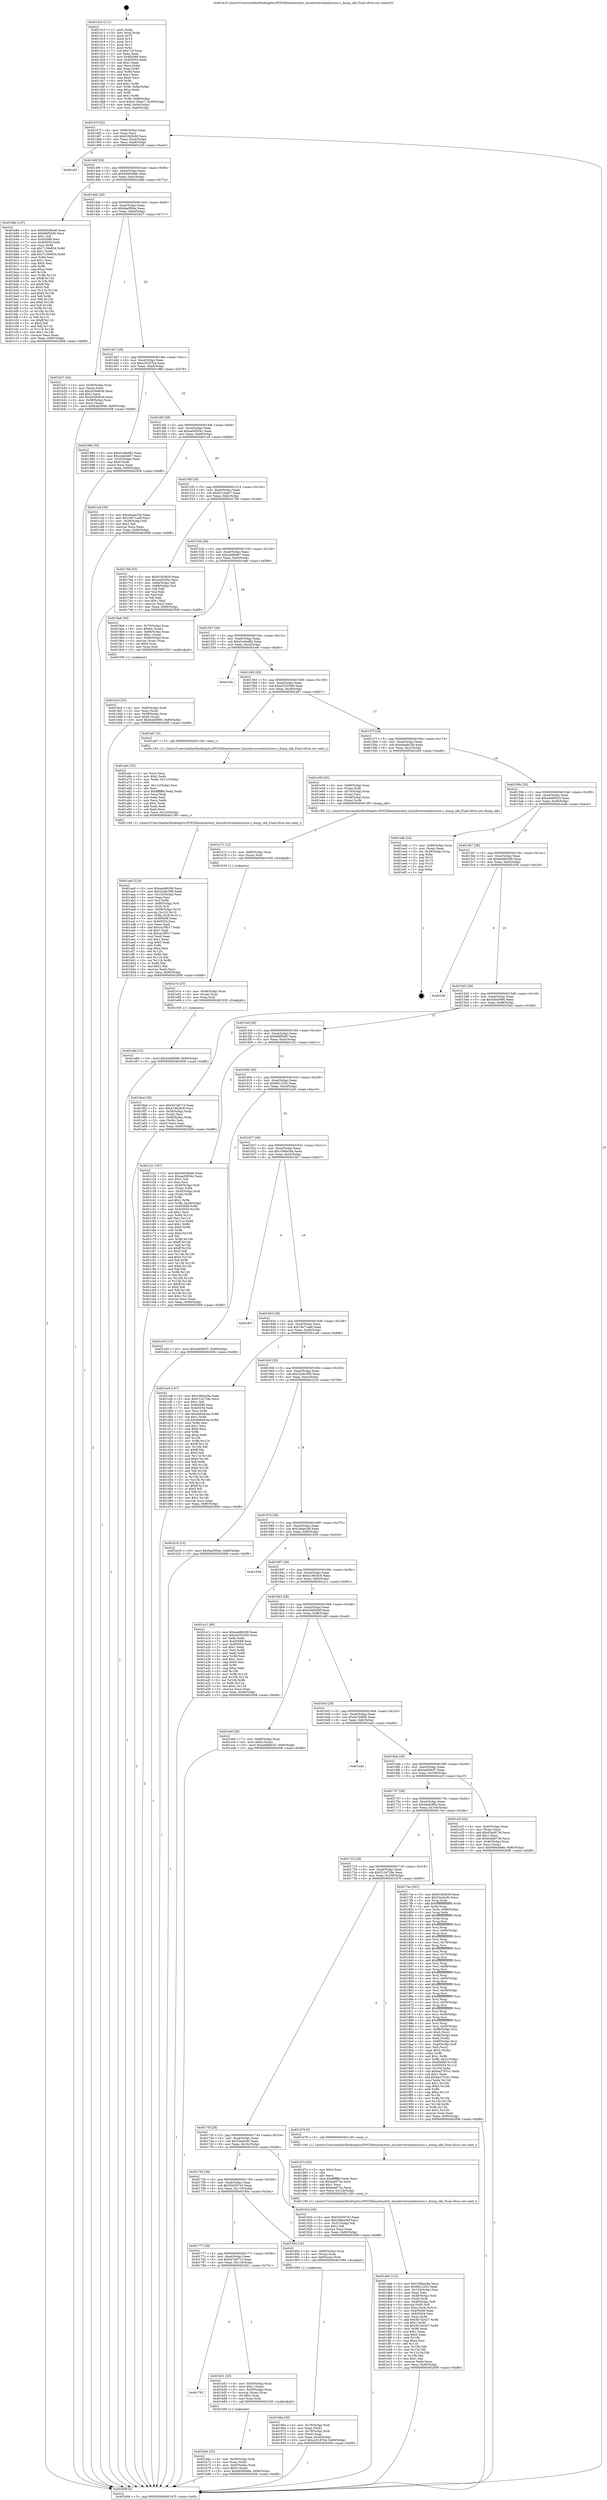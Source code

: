 digraph "0x401410" {
  label = "0x401410 (/mnt/c/Users/mathe/Desktop/tcc/POCII/binaries/extr_linuxdriversatmhorizon.c_dump_skb_Final-ollvm.out::main(0))"
  labelloc = "t"
  node[shape=record]

  Entry [label="",width=0.3,height=0.3,shape=circle,fillcolor=black,style=filled]
  "0x40147f" [label="{
     0x40147f [32]\l
     | [instrs]\l
     &nbsp;&nbsp;0x40147f \<+6\>: mov -0x90(%rbp),%eax\l
     &nbsp;&nbsp;0x401485 \<+2\>: mov %eax,%ecx\l
     &nbsp;&nbsp;0x401487 \<+6\>: sub $0x91fd3b59,%ecx\l
     &nbsp;&nbsp;0x40148d \<+6\>: mov %eax,-0xa4(%rbp)\l
     &nbsp;&nbsp;0x401493 \<+6\>: mov %ecx,-0xa8(%rbp)\l
     &nbsp;&nbsp;0x401499 \<+6\>: je 0000000000401ef3 \<main+0xae3\>\l
  }"]
  "0x401ef3" [label="{
     0x401ef3\l
  }", style=dashed]
  "0x40149f" [label="{
     0x40149f [28]\l
     | [instrs]\l
     &nbsp;&nbsp;0x40149f \<+5\>: jmp 00000000004014a4 \<main+0x94\>\l
     &nbsp;&nbsp;0x4014a4 \<+6\>: mov -0xa4(%rbp),%eax\l
     &nbsp;&nbsp;0x4014aa \<+5\>: sub $0x9400d46b,%eax\l
     &nbsp;&nbsp;0x4014af \<+6\>: mov %eax,-0xac(%rbp)\l
     &nbsp;&nbsp;0x4014b5 \<+6\>: je 0000000000401b8e \<main+0x77e\>\l
  }"]
  Exit [label="",width=0.3,height=0.3,shape=circle,fillcolor=black,style=filled,peripheries=2]
  "0x401b8e" [label="{
     0x401b8e [147]\l
     | [instrs]\l
     &nbsp;&nbsp;0x401b8e \<+5\>: mov $0x6d558ee6,%eax\l
     &nbsp;&nbsp;0x401b93 \<+5\>: mov $0xfe6f50d5,%ecx\l
     &nbsp;&nbsp;0x401b98 \<+2\>: mov $0x1,%dl\l
     &nbsp;&nbsp;0x401b9a \<+7\>: mov 0x405068,%esi\l
     &nbsp;&nbsp;0x401ba1 \<+7\>: mov 0x405054,%edi\l
     &nbsp;&nbsp;0x401ba8 \<+3\>: mov %esi,%r8d\l
     &nbsp;&nbsp;0x401bab \<+7\>: sub $0x7139e854,%r8d\l
     &nbsp;&nbsp;0x401bb2 \<+4\>: sub $0x1,%r8d\l
     &nbsp;&nbsp;0x401bb6 \<+7\>: add $0x7139e854,%r8d\l
     &nbsp;&nbsp;0x401bbd \<+4\>: imul %r8d,%esi\l
     &nbsp;&nbsp;0x401bc1 \<+3\>: and $0x1,%esi\l
     &nbsp;&nbsp;0x401bc4 \<+3\>: cmp $0x0,%esi\l
     &nbsp;&nbsp;0x401bc7 \<+4\>: sete %r9b\l
     &nbsp;&nbsp;0x401bcb \<+3\>: cmp $0xa,%edi\l
     &nbsp;&nbsp;0x401bce \<+4\>: setl %r10b\l
     &nbsp;&nbsp;0x401bd2 \<+3\>: mov %r9b,%r11b\l
     &nbsp;&nbsp;0x401bd5 \<+4\>: xor $0xff,%r11b\l
     &nbsp;&nbsp;0x401bd9 \<+3\>: mov %r10b,%bl\l
     &nbsp;&nbsp;0x401bdc \<+3\>: xor $0xff,%bl\l
     &nbsp;&nbsp;0x401bdf \<+3\>: xor $0x0,%dl\l
     &nbsp;&nbsp;0x401be2 \<+3\>: mov %r11b,%r14b\l
     &nbsp;&nbsp;0x401be5 \<+4\>: and $0x0,%r14b\l
     &nbsp;&nbsp;0x401be9 \<+3\>: and %dl,%r9b\l
     &nbsp;&nbsp;0x401bec \<+3\>: mov %bl,%r15b\l
     &nbsp;&nbsp;0x401bef \<+4\>: and $0x0,%r15b\l
     &nbsp;&nbsp;0x401bf3 \<+3\>: and %dl,%r10b\l
     &nbsp;&nbsp;0x401bf6 \<+3\>: or %r9b,%r14b\l
     &nbsp;&nbsp;0x401bf9 \<+3\>: or %r10b,%r15b\l
     &nbsp;&nbsp;0x401bfc \<+3\>: xor %r15b,%r14b\l
     &nbsp;&nbsp;0x401bff \<+3\>: or %bl,%r11b\l
     &nbsp;&nbsp;0x401c02 \<+4\>: xor $0xff,%r11b\l
     &nbsp;&nbsp;0x401c06 \<+3\>: or $0x0,%dl\l
     &nbsp;&nbsp;0x401c09 \<+3\>: and %dl,%r11b\l
     &nbsp;&nbsp;0x401c0c \<+3\>: or %r11b,%r14b\l
     &nbsp;&nbsp;0x401c0f \<+4\>: test $0x1,%r14b\l
     &nbsp;&nbsp;0x401c13 \<+3\>: cmovne %ecx,%eax\l
     &nbsp;&nbsp;0x401c16 \<+6\>: mov %eax,-0x90(%rbp)\l
     &nbsp;&nbsp;0x401c1c \<+5\>: jmp 0000000000402008 \<main+0xbf8\>\l
  }"]
  "0x4014bb" [label="{
     0x4014bb [28]\l
     | [instrs]\l
     &nbsp;&nbsp;0x4014bb \<+5\>: jmp 00000000004014c0 \<main+0xb0\>\l
     &nbsp;&nbsp;0x4014c0 \<+6\>: mov -0xa4(%rbp),%eax\l
     &nbsp;&nbsp;0x4014c6 \<+5\>: sub $0x9ae5f04e,%eax\l
     &nbsp;&nbsp;0x4014cb \<+6\>: mov %eax,-0xb0(%rbp)\l
     &nbsp;&nbsp;0x4014d1 \<+6\>: je 0000000000401b27 \<main+0x717\>\l
  }"]
  "0x401e8d" [label="{
     0x401e8d [15]\l
     | [instrs]\l
     &nbsp;&nbsp;0x401e8d \<+10\>: movl $0x426b906f,-0x90(%rbp)\l
     &nbsp;&nbsp;0x401e97 \<+5\>: jmp 0000000000402008 \<main+0xbf8\>\l
  }"]
  "0x401b27" [label="{
     0x401b27 [42]\l
     | [instrs]\l
     &nbsp;&nbsp;0x401b27 \<+4\>: mov -0x58(%rbp),%rax\l
     &nbsp;&nbsp;0x401b2b \<+2\>: mov (%rax),%ecx\l
     &nbsp;&nbsp;0x401b2d \<+6\>: sub $0x2e39463d,%ecx\l
     &nbsp;&nbsp;0x401b33 \<+3\>: add $0x1,%ecx\l
     &nbsp;&nbsp;0x401b36 \<+6\>: add $0x2e39463d,%ecx\l
     &nbsp;&nbsp;0x401b3c \<+4\>: mov -0x58(%rbp),%rax\l
     &nbsp;&nbsp;0x401b40 \<+2\>: mov %ecx,(%rax)\l
     &nbsp;&nbsp;0x401b42 \<+10\>: movl $0xfcbb5690,-0x90(%rbp)\l
     &nbsp;&nbsp;0x401b4c \<+5\>: jmp 0000000000402008 \<main+0xbf8\>\l
  }"]
  "0x4014d7" [label="{
     0x4014d7 [28]\l
     | [instrs]\l
     &nbsp;&nbsp;0x4014d7 \<+5\>: jmp 00000000004014dc \<main+0xcc\>\l
     &nbsp;&nbsp;0x4014dc \<+6\>: mov -0xa4(%rbp),%eax\l
     &nbsp;&nbsp;0x4014e2 \<+5\>: sub $0xa18187b4,%eax\l
     &nbsp;&nbsp;0x4014e7 \<+6\>: mov %eax,-0xb4(%rbp)\l
     &nbsp;&nbsp;0x4014ed \<+6\>: je 0000000000401988 \<main+0x578\>\l
  }"]
  "0x401e7e" [label="{
     0x401e7e [15]\l
     | [instrs]\l
     &nbsp;&nbsp;0x401e7e \<+4\>: mov -0x48(%rbp),%rax\l
     &nbsp;&nbsp;0x401e82 \<+3\>: mov (%rax),%rax\l
     &nbsp;&nbsp;0x401e85 \<+3\>: mov %rax,%rdi\l
     &nbsp;&nbsp;0x401e88 \<+5\>: call 0000000000401030 \<free@plt\>\l
     | [calls]\l
     &nbsp;&nbsp;0x401030 \{1\} (unknown)\l
  }"]
  "0x401988" [label="{
     0x401988 [30]\l
     | [instrs]\l
     &nbsp;&nbsp;0x401988 \<+5\>: mov $0xd1e6ed82,%eax\l
     &nbsp;&nbsp;0x40198d \<+5\>: mov $0xcdeb6d07,%ecx\l
     &nbsp;&nbsp;0x401992 \<+3\>: mov -0x30(%rbp),%edx\l
     &nbsp;&nbsp;0x401995 \<+3\>: cmp $0x0,%edx\l
     &nbsp;&nbsp;0x401998 \<+3\>: cmove %ecx,%eax\l
     &nbsp;&nbsp;0x40199b \<+6\>: mov %eax,-0x90(%rbp)\l
     &nbsp;&nbsp;0x4019a1 \<+5\>: jmp 0000000000402008 \<main+0xbf8\>\l
  }"]
  "0x4014f3" [label="{
     0x4014f3 [28]\l
     | [instrs]\l
     &nbsp;&nbsp;0x4014f3 \<+5\>: jmp 00000000004014f8 \<main+0xe8\>\l
     &nbsp;&nbsp;0x4014f8 \<+6\>: mov -0xa4(%rbp),%eax\l
     &nbsp;&nbsp;0x4014fe \<+5\>: sub $0xaa56504c,%eax\l
     &nbsp;&nbsp;0x401503 \<+6\>: mov %eax,-0xb8(%rbp)\l
     &nbsp;&nbsp;0x401509 \<+6\>: je 0000000000401cc8 \<main+0x8b8\>\l
  }"]
  "0x401e72" [label="{
     0x401e72 [12]\l
     | [instrs]\l
     &nbsp;&nbsp;0x401e72 \<+4\>: mov -0x60(%rbp),%rax\l
     &nbsp;&nbsp;0x401e76 \<+3\>: mov (%rax),%rdi\l
     &nbsp;&nbsp;0x401e79 \<+5\>: call 0000000000401030 \<free@plt\>\l
     | [calls]\l
     &nbsp;&nbsp;0x401030 \{1\} (unknown)\l
  }"]
  "0x401cc8" [label="{
     0x401cc8 [30]\l
     | [instrs]\l
     &nbsp;&nbsp;0x401cc8 \<+5\>: mov $0xedaab23b,%eax\l
     &nbsp;&nbsp;0x401ccd \<+5\>: mov $0x19e71aa9,%ecx\l
     &nbsp;&nbsp;0x401cd2 \<+3\>: mov -0x29(%rbp),%dl\l
     &nbsp;&nbsp;0x401cd5 \<+3\>: test $0x1,%dl\l
     &nbsp;&nbsp;0x401cd8 \<+3\>: cmovne %ecx,%eax\l
     &nbsp;&nbsp;0x401cdb \<+6\>: mov %eax,-0x90(%rbp)\l
     &nbsp;&nbsp;0x401ce1 \<+5\>: jmp 0000000000402008 \<main+0xbf8\>\l
  }"]
  "0x40150f" [label="{
     0x40150f [28]\l
     | [instrs]\l
     &nbsp;&nbsp;0x40150f \<+5\>: jmp 0000000000401514 \<main+0x104\>\l
     &nbsp;&nbsp;0x401514 \<+6\>: mov -0xa4(%rbp),%eax\l
     &nbsp;&nbsp;0x40151a \<+5\>: sub $0xb110adc7,%eax\l
     &nbsp;&nbsp;0x40151f \<+6\>: mov %eax,-0xbc(%rbp)\l
     &nbsp;&nbsp;0x401525 \<+6\>: je 00000000004017b9 \<main+0x3a9\>\l
  }"]
  "0x401da6" [label="{
     0x401da6 [122]\l
     | [instrs]\l
     &nbsp;&nbsp;0x401da6 \<+5\>: mov $0x1066a28a,%ecx\l
     &nbsp;&nbsp;0x401dab \<+5\>: mov $0x6812203,%edx\l
     &nbsp;&nbsp;0x401db0 \<+6\>: mov -0x124(%rbp),%esi\l
     &nbsp;&nbsp;0x401db6 \<+3\>: imul %eax,%esi\l
     &nbsp;&nbsp;0x401db9 \<+4\>: mov -0x48(%rbp),%rdi\l
     &nbsp;&nbsp;0x401dbd \<+3\>: mov (%rdi),%rdi\l
     &nbsp;&nbsp;0x401dc0 \<+4\>: mov -0x40(%rbp),%r8\l
     &nbsp;&nbsp;0x401dc4 \<+3\>: movslq (%r8),%r8\l
     &nbsp;&nbsp;0x401dc7 \<+4\>: mov %esi,(%rdi,%r8,4)\l
     &nbsp;&nbsp;0x401dcb \<+7\>: mov 0x405068,%eax\l
     &nbsp;&nbsp;0x401dd2 \<+7\>: mov 0x405054,%esi\l
     &nbsp;&nbsp;0x401dd9 \<+3\>: mov %eax,%r9d\l
     &nbsp;&nbsp;0x401ddc \<+7\>: add $0x5b7d2427,%r9d\l
     &nbsp;&nbsp;0x401de3 \<+4\>: sub $0x1,%r9d\l
     &nbsp;&nbsp;0x401de7 \<+7\>: sub $0x5b7d2427,%r9d\l
     &nbsp;&nbsp;0x401dee \<+4\>: imul %r9d,%eax\l
     &nbsp;&nbsp;0x401df2 \<+3\>: and $0x1,%eax\l
     &nbsp;&nbsp;0x401df5 \<+3\>: cmp $0x0,%eax\l
     &nbsp;&nbsp;0x401df8 \<+4\>: sete %r10b\l
     &nbsp;&nbsp;0x401dfc \<+3\>: cmp $0xa,%esi\l
     &nbsp;&nbsp;0x401dff \<+4\>: setl %r11b\l
     &nbsp;&nbsp;0x401e03 \<+3\>: mov %r10b,%bl\l
     &nbsp;&nbsp;0x401e06 \<+3\>: and %r11b,%bl\l
     &nbsp;&nbsp;0x401e09 \<+3\>: xor %r11b,%r10b\l
     &nbsp;&nbsp;0x401e0c \<+3\>: or %r10b,%bl\l
     &nbsp;&nbsp;0x401e0f \<+3\>: test $0x1,%bl\l
     &nbsp;&nbsp;0x401e12 \<+3\>: cmovne %edx,%ecx\l
     &nbsp;&nbsp;0x401e15 \<+6\>: mov %ecx,-0x90(%rbp)\l
     &nbsp;&nbsp;0x401e1b \<+5\>: jmp 0000000000402008 \<main+0xbf8\>\l
  }"]
  "0x4017b9" [label="{
     0x4017b9 [53]\l
     | [instrs]\l
     &nbsp;&nbsp;0x4017b9 \<+5\>: mov $0x91fd3b59,%eax\l
     &nbsp;&nbsp;0x4017be \<+5\>: mov $0x4ad0cf0a,%ecx\l
     &nbsp;&nbsp;0x4017c3 \<+6\>: mov -0x8a(%rbp),%dl\l
     &nbsp;&nbsp;0x4017c9 \<+7\>: mov -0x89(%rbp),%sil\l
     &nbsp;&nbsp;0x4017d0 \<+3\>: mov %dl,%dil\l
     &nbsp;&nbsp;0x4017d3 \<+3\>: and %sil,%dil\l
     &nbsp;&nbsp;0x4017d6 \<+3\>: xor %sil,%dl\l
     &nbsp;&nbsp;0x4017d9 \<+3\>: or %dl,%dil\l
     &nbsp;&nbsp;0x4017dc \<+4\>: test $0x1,%dil\l
     &nbsp;&nbsp;0x4017e0 \<+3\>: cmovne %ecx,%eax\l
     &nbsp;&nbsp;0x4017e3 \<+6\>: mov %eax,-0x90(%rbp)\l
     &nbsp;&nbsp;0x4017e9 \<+5\>: jmp 0000000000402008 \<main+0xbf8\>\l
  }"]
  "0x40152b" [label="{
     0x40152b [28]\l
     | [instrs]\l
     &nbsp;&nbsp;0x40152b \<+5\>: jmp 0000000000401530 \<main+0x120\>\l
     &nbsp;&nbsp;0x401530 \<+6\>: mov -0xa4(%rbp),%eax\l
     &nbsp;&nbsp;0x401536 \<+5\>: sub $0xcdeb6d07,%eax\l
     &nbsp;&nbsp;0x40153b \<+6\>: mov %eax,-0xc0(%rbp)\l
     &nbsp;&nbsp;0x401541 \<+6\>: je 00000000004019a6 \<main+0x596\>\l
  }"]
  "0x402008" [label="{
     0x402008 [5]\l
     | [instrs]\l
     &nbsp;&nbsp;0x402008 \<+5\>: jmp 000000000040147f \<main+0x6f\>\l
  }"]
  "0x401410" [label="{
     0x401410 [111]\l
     | [instrs]\l
     &nbsp;&nbsp;0x401410 \<+1\>: push %rbp\l
     &nbsp;&nbsp;0x401411 \<+3\>: mov %rsp,%rbp\l
     &nbsp;&nbsp;0x401414 \<+2\>: push %r15\l
     &nbsp;&nbsp;0x401416 \<+2\>: push %r14\l
     &nbsp;&nbsp;0x401418 \<+2\>: push %r13\l
     &nbsp;&nbsp;0x40141a \<+2\>: push %r12\l
     &nbsp;&nbsp;0x40141c \<+1\>: push %rbx\l
     &nbsp;&nbsp;0x40141d \<+7\>: sub $0x118,%rsp\l
     &nbsp;&nbsp;0x401424 \<+2\>: xor %eax,%eax\l
     &nbsp;&nbsp;0x401426 \<+7\>: mov 0x405068,%ecx\l
     &nbsp;&nbsp;0x40142d \<+7\>: mov 0x405054,%edx\l
     &nbsp;&nbsp;0x401434 \<+3\>: sub $0x1,%eax\l
     &nbsp;&nbsp;0x401437 \<+3\>: mov %ecx,%r8d\l
     &nbsp;&nbsp;0x40143a \<+3\>: add %eax,%r8d\l
     &nbsp;&nbsp;0x40143d \<+4\>: imul %r8d,%ecx\l
     &nbsp;&nbsp;0x401441 \<+3\>: and $0x1,%ecx\l
     &nbsp;&nbsp;0x401444 \<+3\>: cmp $0x0,%ecx\l
     &nbsp;&nbsp;0x401447 \<+4\>: sete %r9b\l
     &nbsp;&nbsp;0x40144b \<+4\>: and $0x1,%r9b\l
     &nbsp;&nbsp;0x40144f \<+7\>: mov %r9b,-0x8a(%rbp)\l
     &nbsp;&nbsp;0x401456 \<+3\>: cmp $0xa,%edx\l
     &nbsp;&nbsp;0x401459 \<+4\>: setl %r9b\l
     &nbsp;&nbsp;0x40145d \<+4\>: and $0x1,%r9b\l
     &nbsp;&nbsp;0x401461 \<+7\>: mov %r9b,-0x89(%rbp)\l
     &nbsp;&nbsp;0x401468 \<+10\>: movl $0xb110adc7,-0x90(%rbp)\l
     &nbsp;&nbsp;0x401472 \<+6\>: mov %edi,-0x94(%rbp)\l
     &nbsp;&nbsp;0x401478 \<+7\>: mov %rsi,-0xa0(%rbp)\l
  }"]
  "0x401d7e" [label="{
     0x401d7e [40]\l
     | [instrs]\l
     &nbsp;&nbsp;0x401d7e \<+5\>: mov $0x2,%ecx\l
     &nbsp;&nbsp;0x401d83 \<+1\>: cltd\l
     &nbsp;&nbsp;0x401d84 \<+2\>: idiv %ecx\l
     &nbsp;&nbsp;0x401d86 \<+6\>: imul $0xfffffffe,%edx,%ecx\l
     &nbsp;&nbsp;0x401d8c \<+6\>: sub $0xbae072e,%ecx\l
     &nbsp;&nbsp;0x401d92 \<+3\>: add $0x1,%ecx\l
     &nbsp;&nbsp;0x401d95 \<+6\>: add $0xbae072e,%ecx\l
     &nbsp;&nbsp;0x401d9b \<+6\>: mov %ecx,-0x124(%rbp)\l
     &nbsp;&nbsp;0x401da1 \<+5\>: call 0000000000401160 \<next_i\>\l
     | [calls]\l
     &nbsp;&nbsp;0x401160 \{1\} (/mnt/c/Users/mathe/Desktop/tcc/POCII/binaries/extr_linuxdriversatmhorizon.c_dump_skb_Final-ollvm.out::next_i)\l
  }"]
  "0x4019a6" [label="{
     0x4019a6 [39]\l
     | [instrs]\l
     &nbsp;&nbsp;0x4019a6 \<+4\>: mov -0x70(%rbp),%rax\l
     &nbsp;&nbsp;0x4019aa \<+6\>: movl $0x64,(%rax)\l
     &nbsp;&nbsp;0x4019b0 \<+4\>: mov -0x68(%rbp),%rax\l
     &nbsp;&nbsp;0x4019b4 \<+6\>: movl $0x1,(%rax)\l
     &nbsp;&nbsp;0x4019ba \<+4\>: mov -0x68(%rbp),%rax\l
     &nbsp;&nbsp;0x4019be \<+3\>: movslq (%rax),%rax\l
     &nbsp;&nbsp;0x4019c1 \<+4\>: shl $0x0,%rax\l
     &nbsp;&nbsp;0x4019c5 \<+3\>: mov %rax,%rdi\l
     &nbsp;&nbsp;0x4019c8 \<+5\>: call 0000000000401050 \<malloc@plt\>\l
     | [calls]\l
     &nbsp;&nbsp;0x401050 \{1\} (unknown)\l
  }"]
  "0x401547" [label="{
     0x401547 [28]\l
     | [instrs]\l
     &nbsp;&nbsp;0x401547 \<+5\>: jmp 000000000040154c \<main+0x13c\>\l
     &nbsp;&nbsp;0x40154c \<+6\>: mov -0xa4(%rbp),%eax\l
     &nbsp;&nbsp;0x401552 \<+5\>: sub $0xd1e6ed82,%eax\l
     &nbsp;&nbsp;0x401557 \<+6\>: mov %eax,-0xc4(%rbp)\l
     &nbsp;&nbsp;0x40155d \<+6\>: je 0000000000401e9c \<main+0xa8c\>\l
  }"]
  "0x401b6e" [label="{
     0x401b6e [32]\l
     | [instrs]\l
     &nbsp;&nbsp;0x401b6e \<+4\>: mov -0x48(%rbp),%rdi\l
     &nbsp;&nbsp;0x401b72 \<+3\>: mov %rax,(%rdi)\l
     &nbsp;&nbsp;0x401b75 \<+4\>: mov -0x40(%rbp),%rax\l
     &nbsp;&nbsp;0x401b79 \<+6\>: movl $0x0,(%rax)\l
     &nbsp;&nbsp;0x401b7f \<+10\>: movl $0x9400d46b,-0x90(%rbp)\l
     &nbsp;&nbsp;0x401b89 \<+5\>: jmp 0000000000402008 \<main+0xbf8\>\l
  }"]
  "0x401e9c" [label="{
     0x401e9c\l
  }", style=dashed]
  "0x401563" [label="{
     0x401563 [28]\l
     | [instrs]\l
     &nbsp;&nbsp;0x401563 \<+5\>: jmp 0000000000401568 \<main+0x158\>\l
     &nbsp;&nbsp;0x401568 \<+6\>: mov -0xa4(%rbp),%eax\l
     &nbsp;&nbsp;0x40156e \<+5\>: sub $0xe3252569,%eax\l
     &nbsp;&nbsp;0x401573 \<+6\>: mov %eax,-0xc8(%rbp)\l
     &nbsp;&nbsp;0x401579 \<+6\>: je 0000000000401a67 \<main+0x657\>\l
  }"]
  "0x401793" [label="{
     0x401793\l
  }", style=dashed]
  "0x401a67" [label="{
     0x401a67 [5]\l
     | [instrs]\l
     &nbsp;&nbsp;0x401a67 \<+5\>: call 0000000000401160 \<next_i\>\l
     | [calls]\l
     &nbsp;&nbsp;0x401160 \{1\} (/mnt/c/Users/mathe/Desktop/tcc/POCII/binaries/extr_linuxdriversatmhorizon.c_dump_skb_Final-ollvm.out::next_i)\l
  }"]
  "0x40157f" [label="{
     0x40157f [28]\l
     | [instrs]\l
     &nbsp;&nbsp;0x40157f \<+5\>: jmp 0000000000401584 \<main+0x174\>\l
     &nbsp;&nbsp;0x401584 \<+6\>: mov -0xa4(%rbp),%eax\l
     &nbsp;&nbsp;0x40158a \<+5\>: sub $0xedaab23b,%eax\l
     &nbsp;&nbsp;0x40158f \<+6\>: mov %eax,-0xcc(%rbp)\l
     &nbsp;&nbsp;0x401595 \<+6\>: je 0000000000401e59 \<main+0xa49\>\l
  }"]
  "0x401b51" [label="{
     0x401b51 [29]\l
     | [instrs]\l
     &nbsp;&nbsp;0x401b51 \<+4\>: mov -0x50(%rbp),%rax\l
     &nbsp;&nbsp;0x401b55 \<+6\>: movl $0x1,(%rax)\l
     &nbsp;&nbsp;0x401b5b \<+4\>: mov -0x50(%rbp),%rax\l
     &nbsp;&nbsp;0x401b5f \<+3\>: movslq (%rax),%rax\l
     &nbsp;&nbsp;0x401b62 \<+4\>: shl $0x2,%rax\l
     &nbsp;&nbsp;0x401b66 \<+3\>: mov %rax,%rdi\l
     &nbsp;&nbsp;0x401b69 \<+5\>: call 0000000000401050 \<malloc@plt\>\l
     | [calls]\l
     &nbsp;&nbsp;0x401050 \{1\} (unknown)\l
  }"]
  "0x401e59" [label="{
     0x401e59 [25]\l
     | [instrs]\l
     &nbsp;&nbsp;0x401e59 \<+4\>: mov -0x60(%rbp),%rax\l
     &nbsp;&nbsp;0x401e5d \<+3\>: mov (%rax),%rdi\l
     &nbsp;&nbsp;0x401e60 \<+4\>: mov -0x70(%rbp),%rax\l
     &nbsp;&nbsp;0x401e64 \<+2\>: mov (%rax),%esi\l
     &nbsp;&nbsp;0x401e66 \<+4\>: mov -0x48(%rbp),%rax\l
     &nbsp;&nbsp;0x401e6a \<+3\>: mov (%rax),%rdx\l
     &nbsp;&nbsp;0x401e6d \<+5\>: call 00000000004013f0 \<dump_skb\>\l
     | [calls]\l
     &nbsp;&nbsp;0x4013f0 \{1\} (/mnt/c/Users/mathe/Desktop/tcc/POCII/binaries/extr_linuxdriversatmhorizon.c_dump_skb_Final-ollvm.out::dump_skb)\l
  }"]
  "0x40159b" [label="{
     0x40159b [28]\l
     | [instrs]\l
     &nbsp;&nbsp;0x40159b \<+5\>: jmp 00000000004015a0 \<main+0x190\>\l
     &nbsp;&nbsp;0x4015a0 \<+6\>: mov -0xa4(%rbp),%eax\l
     &nbsp;&nbsp;0x4015a6 \<+5\>: sub $0xedd66025,%eax\l
     &nbsp;&nbsp;0x4015ab \<+6\>: mov %eax,-0xd0(%rbp)\l
     &nbsp;&nbsp;0x4015b1 \<+6\>: je 0000000000401edb \<main+0xacb\>\l
  }"]
  "0x401aa0" [label="{
     0x401aa0 [120]\l
     | [instrs]\l
     &nbsp;&nbsp;0x401aa0 \<+5\>: mov $0xee466299,%ecx\l
     &nbsp;&nbsp;0x401aa5 \<+5\>: mov $0x22e8c399,%edx\l
     &nbsp;&nbsp;0x401aaa \<+6\>: mov -0x120(%rbp),%esi\l
     &nbsp;&nbsp;0x401ab0 \<+3\>: imul %eax,%esi\l
     &nbsp;&nbsp;0x401ab3 \<+3\>: mov %sil,%r8b\l
     &nbsp;&nbsp;0x401ab6 \<+4\>: mov -0x60(%rbp),%r9\l
     &nbsp;&nbsp;0x401aba \<+3\>: mov (%r9),%r9\l
     &nbsp;&nbsp;0x401abd \<+4\>: mov -0x58(%rbp),%r10\l
     &nbsp;&nbsp;0x401ac1 \<+3\>: movslq (%r10),%r10\l
     &nbsp;&nbsp;0x401ac4 \<+4\>: mov %r8b,(%r9,%r10,1)\l
     &nbsp;&nbsp;0x401ac8 \<+7\>: mov 0x405068,%eax\l
     &nbsp;&nbsp;0x401acf \<+7\>: mov 0x405054,%esi\l
     &nbsp;&nbsp;0x401ad6 \<+2\>: mov %eax,%edi\l
     &nbsp;&nbsp;0x401ad8 \<+6\>: add $0xca1f9517,%edi\l
     &nbsp;&nbsp;0x401ade \<+3\>: sub $0x1,%edi\l
     &nbsp;&nbsp;0x401ae1 \<+6\>: sub $0xca1f9517,%edi\l
     &nbsp;&nbsp;0x401ae7 \<+3\>: imul %edi,%eax\l
     &nbsp;&nbsp;0x401aea \<+3\>: and $0x1,%eax\l
     &nbsp;&nbsp;0x401aed \<+3\>: cmp $0x0,%eax\l
     &nbsp;&nbsp;0x401af0 \<+4\>: sete %r8b\l
     &nbsp;&nbsp;0x401af4 \<+3\>: cmp $0xa,%esi\l
     &nbsp;&nbsp;0x401af7 \<+4\>: setl %r11b\l
     &nbsp;&nbsp;0x401afb \<+3\>: mov %r8b,%bl\l
     &nbsp;&nbsp;0x401afe \<+3\>: and %r11b,%bl\l
     &nbsp;&nbsp;0x401b01 \<+3\>: xor %r11b,%r8b\l
     &nbsp;&nbsp;0x401b04 \<+3\>: or %r8b,%bl\l
     &nbsp;&nbsp;0x401b07 \<+3\>: test $0x1,%bl\l
     &nbsp;&nbsp;0x401b0a \<+3\>: cmovne %edx,%ecx\l
     &nbsp;&nbsp;0x401b0d \<+6\>: mov %ecx,-0x90(%rbp)\l
     &nbsp;&nbsp;0x401b13 \<+5\>: jmp 0000000000402008 \<main+0xbf8\>\l
  }"]
  "0x401edb" [label="{
     0x401edb [24]\l
     | [instrs]\l
     &nbsp;&nbsp;0x401edb \<+7\>: mov -0x88(%rbp),%rax\l
     &nbsp;&nbsp;0x401ee2 \<+2\>: mov (%rax),%eax\l
     &nbsp;&nbsp;0x401ee4 \<+4\>: lea -0x28(%rbp),%rsp\l
     &nbsp;&nbsp;0x401ee8 \<+1\>: pop %rbx\l
     &nbsp;&nbsp;0x401ee9 \<+2\>: pop %r12\l
     &nbsp;&nbsp;0x401eeb \<+2\>: pop %r13\l
     &nbsp;&nbsp;0x401eed \<+2\>: pop %r14\l
     &nbsp;&nbsp;0x401eef \<+2\>: pop %r15\l
     &nbsp;&nbsp;0x401ef1 \<+1\>: pop %rbp\l
     &nbsp;&nbsp;0x401ef2 \<+1\>: ret\l
  }"]
  "0x4015b7" [label="{
     0x4015b7 [28]\l
     | [instrs]\l
     &nbsp;&nbsp;0x4015b7 \<+5\>: jmp 00000000004015bc \<main+0x1ac\>\l
     &nbsp;&nbsp;0x4015bc \<+6\>: mov -0xa4(%rbp),%eax\l
     &nbsp;&nbsp;0x4015c2 \<+5\>: sub $0xee466299,%eax\l
     &nbsp;&nbsp;0x4015c7 \<+6\>: mov %eax,-0xd4(%rbp)\l
     &nbsp;&nbsp;0x4015cd \<+6\>: je 0000000000401f38 \<main+0xb28\>\l
  }"]
  "0x401a6c" [label="{
     0x401a6c [52]\l
     | [instrs]\l
     &nbsp;&nbsp;0x401a6c \<+2\>: xor %ecx,%ecx\l
     &nbsp;&nbsp;0x401a6e \<+5\>: mov $0x2,%edx\l
     &nbsp;&nbsp;0x401a73 \<+6\>: mov %edx,-0x11c(%rbp)\l
     &nbsp;&nbsp;0x401a79 \<+1\>: cltd\l
     &nbsp;&nbsp;0x401a7a \<+6\>: mov -0x11c(%rbp),%esi\l
     &nbsp;&nbsp;0x401a80 \<+2\>: idiv %esi\l
     &nbsp;&nbsp;0x401a82 \<+6\>: imul $0xfffffffe,%edx,%edx\l
     &nbsp;&nbsp;0x401a88 \<+2\>: mov %ecx,%edi\l
     &nbsp;&nbsp;0x401a8a \<+2\>: sub %edx,%edi\l
     &nbsp;&nbsp;0x401a8c \<+2\>: mov %ecx,%edx\l
     &nbsp;&nbsp;0x401a8e \<+3\>: sub $0x1,%edx\l
     &nbsp;&nbsp;0x401a91 \<+2\>: add %edx,%edi\l
     &nbsp;&nbsp;0x401a93 \<+2\>: sub %edi,%ecx\l
     &nbsp;&nbsp;0x401a95 \<+6\>: mov %ecx,-0x120(%rbp)\l
     &nbsp;&nbsp;0x401a9b \<+5\>: call 0000000000401160 \<next_i\>\l
     | [calls]\l
     &nbsp;&nbsp;0x401160 \{1\} (/mnt/c/Users/mathe/Desktop/tcc/POCII/binaries/extr_linuxdriversatmhorizon.c_dump_skb_Final-ollvm.out::next_i)\l
  }"]
  "0x401f38" [label="{
     0x401f38\l
  }", style=dashed]
  "0x4015d3" [label="{
     0x4015d3 [28]\l
     | [instrs]\l
     &nbsp;&nbsp;0x4015d3 \<+5\>: jmp 00000000004015d8 \<main+0x1c8\>\l
     &nbsp;&nbsp;0x4015d8 \<+6\>: mov -0xa4(%rbp),%eax\l
     &nbsp;&nbsp;0x4015de \<+5\>: sub $0xfcbb5690,%eax\l
     &nbsp;&nbsp;0x4015e3 \<+6\>: mov %eax,-0xd8(%rbp)\l
     &nbsp;&nbsp;0x4015e9 \<+6\>: je 00000000004019ed \<main+0x5dd\>\l
  }"]
  "0x4019cd" [label="{
     0x4019cd [32]\l
     | [instrs]\l
     &nbsp;&nbsp;0x4019cd \<+4\>: mov -0x60(%rbp),%rdi\l
     &nbsp;&nbsp;0x4019d1 \<+3\>: mov %rax,(%rdi)\l
     &nbsp;&nbsp;0x4019d4 \<+4\>: mov -0x58(%rbp),%rax\l
     &nbsp;&nbsp;0x4019d8 \<+6\>: movl $0x0,(%rax)\l
     &nbsp;&nbsp;0x4019de \<+10\>: movl $0xfcbb5690,-0x90(%rbp)\l
     &nbsp;&nbsp;0x4019e8 \<+5\>: jmp 0000000000402008 \<main+0xbf8\>\l
  }"]
  "0x4019ed" [label="{
     0x4019ed [36]\l
     | [instrs]\l
     &nbsp;&nbsp;0x4019ed \<+5\>: mov $0x5e7a9712,%eax\l
     &nbsp;&nbsp;0x4019f2 \<+5\>: mov $0x419926c9,%ecx\l
     &nbsp;&nbsp;0x4019f7 \<+4\>: mov -0x58(%rbp),%rdx\l
     &nbsp;&nbsp;0x4019fb \<+2\>: mov (%rdx),%esi\l
     &nbsp;&nbsp;0x4019fd \<+4\>: mov -0x68(%rbp),%rdx\l
     &nbsp;&nbsp;0x401a01 \<+2\>: cmp (%rdx),%esi\l
     &nbsp;&nbsp;0x401a03 \<+3\>: cmovl %ecx,%eax\l
     &nbsp;&nbsp;0x401a06 \<+6\>: mov %eax,-0x90(%rbp)\l
     &nbsp;&nbsp;0x401a0c \<+5\>: jmp 0000000000402008 \<main+0xbf8\>\l
  }"]
  "0x4015ef" [label="{
     0x4015ef [28]\l
     | [instrs]\l
     &nbsp;&nbsp;0x4015ef \<+5\>: jmp 00000000004015f4 \<main+0x1e4\>\l
     &nbsp;&nbsp;0x4015f4 \<+6\>: mov -0xa4(%rbp),%eax\l
     &nbsp;&nbsp;0x4015fa \<+5\>: sub $0xfe6f50d5,%eax\l
     &nbsp;&nbsp;0x4015ff \<+6\>: mov %eax,-0xdc(%rbp)\l
     &nbsp;&nbsp;0x401605 \<+6\>: je 0000000000401c21 \<main+0x811\>\l
  }"]
  "0x40196a" [label="{
     0x40196a [30]\l
     | [instrs]\l
     &nbsp;&nbsp;0x40196a \<+4\>: mov -0x78(%rbp),%rdi\l
     &nbsp;&nbsp;0x40196e \<+2\>: mov %eax,(%rdi)\l
     &nbsp;&nbsp;0x401970 \<+4\>: mov -0x78(%rbp),%rdi\l
     &nbsp;&nbsp;0x401974 \<+2\>: mov (%rdi),%eax\l
     &nbsp;&nbsp;0x401976 \<+3\>: mov %eax,-0x30(%rbp)\l
     &nbsp;&nbsp;0x401979 \<+10\>: movl $0xa18187b4,-0x90(%rbp)\l
     &nbsp;&nbsp;0x401983 \<+5\>: jmp 0000000000402008 \<main+0xbf8\>\l
  }"]
  "0x401c21" [label="{
     0x401c21 [167]\l
     | [instrs]\l
     &nbsp;&nbsp;0x401c21 \<+5\>: mov $0x6d558ee6,%eax\l
     &nbsp;&nbsp;0x401c26 \<+5\>: mov $0xaa56504c,%ecx\l
     &nbsp;&nbsp;0x401c2b \<+2\>: mov $0x1,%dl\l
     &nbsp;&nbsp;0x401c2d \<+2\>: xor %esi,%esi\l
     &nbsp;&nbsp;0x401c2f \<+4\>: mov -0x40(%rbp),%rdi\l
     &nbsp;&nbsp;0x401c33 \<+3\>: mov (%rdi),%r8d\l
     &nbsp;&nbsp;0x401c36 \<+4\>: mov -0x50(%rbp),%rdi\l
     &nbsp;&nbsp;0x401c3a \<+3\>: cmp (%rdi),%r8d\l
     &nbsp;&nbsp;0x401c3d \<+4\>: setl %r9b\l
     &nbsp;&nbsp;0x401c41 \<+4\>: and $0x1,%r9b\l
     &nbsp;&nbsp;0x401c45 \<+4\>: mov %r9b,-0x29(%rbp)\l
     &nbsp;&nbsp;0x401c49 \<+8\>: mov 0x405068,%r8d\l
     &nbsp;&nbsp;0x401c51 \<+8\>: mov 0x405054,%r10d\l
     &nbsp;&nbsp;0x401c59 \<+3\>: sub $0x1,%esi\l
     &nbsp;&nbsp;0x401c5c \<+3\>: mov %r8d,%r11d\l
     &nbsp;&nbsp;0x401c5f \<+3\>: add %esi,%r11d\l
     &nbsp;&nbsp;0x401c62 \<+4\>: imul %r11d,%r8d\l
     &nbsp;&nbsp;0x401c66 \<+4\>: and $0x1,%r8d\l
     &nbsp;&nbsp;0x401c6a \<+4\>: cmp $0x0,%r8d\l
     &nbsp;&nbsp;0x401c6e \<+4\>: sete %r9b\l
     &nbsp;&nbsp;0x401c72 \<+4\>: cmp $0xa,%r10d\l
     &nbsp;&nbsp;0x401c76 \<+3\>: setl %bl\l
     &nbsp;&nbsp;0x401c79 \<+3\>: mov %r9b,%r14b\l
     &nbsp;&nbsp;0x401c7c \<+4\>: xor $0xff,%r14b\l
     &nbsp;&nbsp;0x401c80 \<+3\>: mov %bl,%r15b\l
     &nbsp;&nbsp;0x401c83 \<+4\>: xor $0xff,%r15b\l
     &nbsp;&nbsp;0x401c87 \<+3\>: xor $0x0,%dl\l
     &nbsp;&nbsp;0x401c8a \<+3\>: mov %r14b,%r12b\l
     &nbsp;&nbsp;0x401c8d \<+4\>: and $0x0,%r12b\l
     &nbsp;&nbsp;0x401c91 \<+3\>: and %dl,%r9b\l
     &nbsp;&nbsp;0x401c94 \<+3\>: mov %r15b,%r13b\l
     &nbsp;&nbsp;0x401c97 \<+4\>: and $0x0,%r13b\l
     &nbsp;&nbsp;0x401c9b \<+2\>: and %dl,%bl\l
     &nbsp;&nbsp;0x401c9d \<+3\>: or %r9b,%r12b\l
     &nbsp;&nbsp;0x401ca0 \<+3\>: or %bl,%r13b\l
     &nbsp;&nbsp;0x401ca3 \<+3\>: xor %r13b,%r12b\l
     &nbsp;&nbsp;0x401ca6 \<+3\>: or %r15b,%r14b\l
     &nbsp;&nbsp;0x401ca9 \<+4\>: xor $0xff,%r14b\l
     &nbsp;&nbsp;0x401cad \<+3\>: or $0x0,%dl\l
     &nbsp;&nbsp;0x401cb0 \<+3\>: and %dl,%r14b\l
     &nbsp;&nbsp;0x401cb3 \<+3\>: or %r14b,%r12b\l
     &nbsp;&nbsp;0x401cb6 \<+4\>: test $0x1,%r12b\l
     &nbsp;&nbsp;0x401cba \<+3\>: cmovne %ecx,%eax\l
     &nbsp;&nbsp;0x401cbd \<+6\>: mov %eax,-0x90(%rbp)\l
     &nbsp;&nbsp;0x401cc3 \<+5\>: jmp 0000000000402008 \<main+0xbf8\>\l
  }"]
  "0x40160b" [label="{
     0x40160b [28]\l
     | [instrs]\l
     &nbsp;&nbsp;0x40160b \<+5\>: jmp 0000000000401610 \<main+0x200\>\l
     &nbsp;&nbsp;0x401610 \<+6\>: mov -0xa4(%rbp),%eax\l
     &nbsp;&nbsp;0x401616 \<+5\>: sub $0x6812203,%eax\l
     &nbsp;&nbsp;0x40161b \<+6\>: mov %eax,-0xe0(%rbp)\l
     &nbsp;&nbsp;0x401621 \<+6\>: je 0000000000401e20 \<main+0xa10\>\l
  }"]
  "0x401777" [label="{
     0x401777 [28]\l
     | [instrs]\l
     &nbsp;&nbsp;0x401777 \<+5\>: jmp 000000000040177c \<main+0x36c\>\l
     &nbsp;&nbsp;0x40177c \<+6\>: mov -0xa4(%rbp),%eax\l
     &nbsp;&nbsp;0x401782 \<+5\>: sub $0x5e7a9712,%eax\l
     &nbsp;&nbsp;0x401787 \<+6\>: mov %eax,-0x114(%rbp)\l
     &nbsp;&nbsp;0x40178d \<+6\>: je 0000000000401b51 \<main+0x741\>\l
  }"]
  "0x401e20" [label="{
     0x401e20 [15]\l
     | [instrs]\l
     &nbsp;&nbsp;0x401e20 \<+10\>: movl $0x4a939cf7,-0x90(%rbp)\l
     &nbsp;&nbsp;0x401e2a \<+5\>: jmp 0000000000402008 \<main+0xbf8\>\l
  }"]
  "0x401627" [label="{
     0x401627 [28]\l
     | [instrs]\l
     &nbsp;&nbsp;0x401627 \<+5\>: jmp 000000000040162c \<main+0x21c\>\l
     &nbsp;&nbsp;0x40162c \<+6\>: mov -0xa4(%rbp),%eax\l
     &nbsp;&nbsp;0x401632 \<+5\>: sub $0x1066a28a,%eax\l
     &nbsp;&nbsp;0x401637 \<+6\>: mov %eax,-0xe4(%rbp)\l
     &nbsp;&nbsp;0x40163d \<+6\>: je 0000000000401fb7 \<main+0xba7\>\l
  }"]
  "0x40195a" [label="{
     0x40195a [16]\l
     | [instrs]\l
     &nbsp;&nbsp;0x40195a \<+4\>: mov -0x80(%rbp),%rax\l
     &nbsp;&nbsp;0x40195e \<+3\>: mov (%rax),%rax\l
     &nbsp;&nbsp;0x401961 \<+4\>: mov 0x8(%rax),%rdi\l
     &nbsp;&nbsp;0x401965 \<+5\>: call 0000000000401060 \<atoi@plt\>\l
     | [calls]\l
     &nbsp;&nbsp;0x401060 \{1\} (unknown)\l
  }"]
  "0x401fb7" [label="{
     0x401fb7\l
  }", style=dashed]
  "0x401643" [label="{
     0x401643 [28]\l
     | [instrs]\l
     &nbsp;&nbsp;0x401643 \<+5\>: jmp 0000000000401648 \<main+0x238\>\l
     &nbsp;&nbsp;0x401648 \<+6\>: mov -0xa4(%rbp),%eax\l
     &nbsp;&nbsp;0x40164e \<+5\>: sub $0x19e71aa9,%eax\l
     &nbsp;&nbsp;0x401653 \<+6\>: mov %eax,-0xe8(%rbp)\l
     &nbsp;&nbsp;0x401659 \<+6\>: je 0000000000401ce6 \<main+0x8d6\>\l
  }"]
  "0x40175b" [label="{
     0x40175b [28]\l
     | [instrs]\l
     &nbsp;&nbsp;0x40175b \<+5\>: jmp 0000000000401760 \<main+0x350\>\l
     &nbsp;&nbsp;0x401760 \<+6\>: mov -0xa4(%rbp),%eax\l
     &nbsp;&nbsp;0x401766 \<+5\>: sub $0x53d36743,%eax\l
     &nbsp;&nbsp;0x40176b \<+6\>: mov %eax,-0x110(%rbp)\l
     &nbsp;&nbsp;0x401771 \<+6\>: je 000000000040195a \<main+0x54a\>\l
  }"]
  "0x401ce6" [label="{
     0x401ce6 [147]\l
     | [instrs]\l
     &nbsp;&nbsp;0x401ce6 \<+5\>: mov $0x1066a28a,%eax\l
     &nbsp;&nbsp;0x401ceb \<+5\>: mov $0x512a729e,%ecx\l
     &nbsp;&nbsp;0x401cf0 \<+2\>: mov $0x1,%dl\l
     &nbsp;&nbsp;0x401cf2 \<+7\>: mov 0x405068,%esi\l
     &nbsp;&nbsp;0x401cf9 \<+7\>: mov 0x405054,%edi\l
     &nbsp;&nbsp;0x401d00 \<+3\>: mov %esi,%r8d\l
     &nbsp;&nbsp;0x401d03 \<+7\>: add $0x4b84dc4a,%r8d\l
     &nbsp;&nbsp;0x401d0a \<+4\>: sub $0x1,%r8d\l
     &nbsp;&nbsp;0x401d0e \<+7\>: sub $0x4b84dc4a,%r8d\l
     &nbsp;&nbsp;0x401d15 \<+4\>: imul %r8d,%esi\l
     &nbsp;&nbsp;0x401d19 \<+3\>: and $0x1,%esi\l
     &nbsp;&nbsp;0x401d1c \<+3\>: cmp $0x0,%esi\l
     &nbsp;&nbsp;0x401d1f \<+4\>: sete %r9b\l
     &nbsp;&nbsp;0x401d23 \<+3\>: cmp $0xa,%edi\l
     &nbsp;&nbsp;0x401d26 \<+4\>: setl %r10b\l
     &nbsp;&nbsp;0x401d2a \<+3\>: mov %r9b,%r11b\l
     &nbsp;&nbsp;0x401d2d \<+4\>: xor $0xff,%r11b\l
     &nbsp;&nbsp;0x401d31 \<+3\>: mov %r10b,%bl\l
     &nbsp;&nbsp;0x401d34 \<+3\>: xor $0xff,%bl\l
     &nbsp;&nbsp;0x401d37 \<+3\>: xor $0x0,%dl\l
     &nbsp;&nbsp;0x401d3a \<+3\>: mov %r11b,%r14b\l
     &nbsp;&nbsp;0x401d3d \<+4\>: and $0x0,%r14b\l
     &nbsp;&nbsp;0x401d41 \<+3\>: and %dl,%r9b\l
     &nbsp;&nbsp;0x401d44 \<+3\>: mov %bl,%r15b\l
     &nbsp;&nbsp;0x401d47 \<+4\>: and $0x0,%r15b\l
     &nbsp;&nbsp;0x401d4b \<+3\>: and %dl,%r10b\l
     &nbsp;&nbsp;0x401d4e \<+3\>: or %r9b,%r14b\l
     &nbsp;&nbsp;0x401d51 \<+3\>: or %r10b,%r15b\l
     &nbsp;&nbsp;0x401d54 \<+3\>: xor %r15b,%r14b\l
     &nbsp;&nbsp;0x401d57 \<+3\>: or %bl,%r11b\l
     &nbsp;&nbsp;0x401d5a \<+4\>: xor $0xff,%r11b\l
     &nbsp;&nbsp;0x401d5e \<+3\>: or $0x0,%dl\l
     &nbsp;&nbsp;0x401d61 \<+3\>: and %dl,%r11b\l
     &nbsp;&nbsp;0x401d64 \<+3\>: or %r11b,%r14b\l
     &nbsp;&nbsp;0x401d67 \<+4\>: test $0x1,%r14b\l
     &nbsp;&nbsp;0x401d6b \<+3\>: cmovne %ecx,%eax\l
     &nbsp;&nbsp;0x401d6e \<+6\>: mov %eax,-0x90(%rbp)\l
     &nbsp;&nbsp;0x401d74 \<+5\>: jmp 0000000000402008 \<main+0xbf8\>\l
  }"]
  "0x40165f" [label="{
     0x40165f [28]\l
     | [instrs]\l
     &nbsp;&nbsp;0x40165f \<+5\>: jmp 0000000000401664 \<main+0x254\>\l
     &nbsp;&nbsp;0x401664 \<+6\>: mov -0xa4(%rbp),%eax\l
     &nbsp;&nbsp;0x40166a \<+5\>: sub $0x22e8c399,%eax\l
     &nbsp;&nbsp;0x40166f \<+6\>: mov %eax,-0xec(%rbp)\l
     &nbsp;&nbsp;0x401675 \<+6\>: je 0000000000401b18 \<main+0x708\>\l
  }"]
  "0x40191b" [label="{
     0x40191b [30]\l
     | [instrs]\l
     &nbsp;&nbsp;0x40191b \<+5\>: mov $0x53d36743,%eax\l
     &nbsp;&nbsp;0x401920 \<+5\>: mov $0x246ee3bf,%ecx\l
     &nbsp;&nbsp;0x401925 \<+3\>: mov -0x31(%rbp),%dl\l
     &nbsp;&nbsp;0x401928 \<+3\>: test $0x1,%dl\l
     &nbsp;&nbsp;0x40192b \<+3\>: cmovne %ecx,%eax\l
     &nbsp;&nbsp;0x40192e \<+6\>: mov %eax,-0x90(%rbp)\l
     &nbsp;&nbsp;0x401934 \<+5\>: jmp 0000000000402008 \<main+0xbf8\>\l
  }"]
  "0x401b18" [label="{
     0x401b18 [15]\l
     | [instrs]\l
     &nbsp;&nbsp;0x401b18 \<+10\>: movl $0x9ae5f04e,-0x90(%rbp)\l
     &nbsp;&nbsp;0x401b22 \<+5\>: jmp 0000000000402008 \<main+0xbf8\>\l
  }"]
  "0x40167b" [label="{
     0x40167b [28]\l
     | [instrs]\l
     &nbsp;&nbsp;0x40167b \<+5\>: jmp 0000000000401680 \<main+0x270\>\l
     &nbsp;&nbsp;0x401680 \<+6\>: mov -0xa4(%rbp),%eax\l
     &nbsp;&nbsp;0x401686 \<+5\>: sub $0x246ee3bf,%eax\l
     &nbsp;&nbsp;0x40168b \<+6\>: mov %eax,-0xf0(%rbp)\l
     &nbsp;&nbsp;0x401691 \<+6\>: je 0000000000401939 \<main+0x529\>\l
  }"]
  "0x40173f" [label="{
     0x40173f [28]\l
     | [instrs]\l
     &nbsp;&nbsp;0x40173f \<+5\>: jmp 0000000000401744 \<main+0x334\>\l
     &nbsp;&nbsp;0x401744 \<+6\>: mov -0xa4(%rbp),%eax\l
     &nbsp;&nbsp;0x40174a \<+5\>: sub $0x52eda3fc,%eax\l
     &nbsp;&nbsp;0x40174f \<+6\>: mov %eax,-0x10c(%rbp)\l
     &nbsp;&nbsp;0x401755 \<+6\>: je 000000000040191b \<main+0x50b\>\l
  }"]
  "0x401939" [label="{
     0x401939\l
  }", style=dashed]
  "0x401697" [label="{
     0x401697 [28]\l
     | [instrs]\l
     &nbsp;&nbsp;0x401697 \<+5\>: jmp 000000000040169c \<main+0x28c\>\l
     &nbsp;&nbsp;0x40169c \<+6\>: mov -0xa4(%rbp),%eax\l
     &nbsp;&nbsp;0x4016a2 \<+5\>: sub $0x419926c9,%eax\l
     &nbsp;&nbsp;0x4016a7 \<+6\>: mov %eax,-0xf4(%rbp)\l
     &nbsp;&nbsp;0x4016ad \<+6\>: je 0000000000401a11 \<main+0x601\>\l
  }"]
  "0x401d79" [label="{
     0x401d79 [5]\l
     | [instrs]\l
     &nbsp;&nbsp;0x401d79 \<+5\>: call 0000000000401160 \<next_i\>\l
     | [calls]\l
     &nbsp;&nbsp;0x401160 \{1\} (/mnt/c/Users/mathe/Desktop/tcc/POCII/binaries/extr_linuxdriversatmhorizon.c_dump_skb_Final-ollvm.out::next_i)\l
  }"]
  "0x401a11" [label="{
     0x401a11 [86]\l
     | [instrs]\l
     &nbsp;&nbsp;0x401a11 \<+5\>: mov $0xee466299,%eax\l
     &nbsp;&nbsp;0x401a16 \<+5\>: mov $0xe3252569,%ecx\l
     &nbsp;&nbsp;0x401a1b \<+2\>: xor %edx,%edx\l
     &nbsp;&nbsp;0x401a1d \<+7\>: mov 0x405068,%esi\l
     &nbsp;&nbsp;0x401a24 \<+7\>: mov 0x405054,%edi\l
     &nbsp;&nbsp;0x401a2b \<+3\>: sub $0x1,%edx\l
     &nbsp;&nbsp;0x401a2e \<+3\>: mov %esi,%r8d\l
     &nbsp;&nbsp;0x401a31 \<+3\>: add %edx,%r8d\l
     &nbsp;&nbsp;0x401a34 \<+4\>: imul %r8d,%esi\l
     &nbsp;&nbsp;0x401a38 \<+3\>: and $0x1,%esi\l
     &nbsp;&nbsp;0x401a3b \<+3\>: cmp $0x0,%esi\l
     &nbsp;&nbsp;0x401a3e \<+4\>: sete %r9b\l
     &nbsp;&nbsp;0x401a42 \<+3\>: cmp $0xa,%edi\l
     &nbsp;&nbsp;0x401a45 \<+4\>: setl %r10b\l
     &nbsp;&nbsp;0x401a49 \<+3\>: mov %r9b,%r11b\l
     &nbsp;&nbsp;0x401a4c \<+3\>: and %r10b,%r11b\l
     &nbsp;&nbsp;0x401a4f \<+3\>: xor %r10b,%r9b\l
     &nbsp;&nbsp;0x401a52 \<+3\>: or %r9b,%r11b\l
     &nbsp;&nbsp;0x401a55 \<+4\>: test $0x1,%r11b\l
     &nbsp;&nbsp;0x401a59 \<+3\>: cmovne %ecx,%eax\l
     &nbsp;&nbsp;0x401a5c \<+6\>: mov %eax,-0x90(%rbp)\l
     &nbsp;&nbsp;0x401a62 \<+5\>: jmp 0000000000402008 \<main+0xbf8\>\l
  }"]
  "0x4016b3" [label="{
     0x4016b3 [28]\l
     | [instrs]\l
     &nbsp;&nbsp;0x4016b3 \<+5\>: jmp 00000000004016b8 \<main+0x2a8\>\l
     &nbsp;&nbsp;0x4016b8 \<+6\>: mov -0xa4(%rbp),%eax\l
     &nbsp;&nbsp;0x4016be \<+5\>: sub $0x426b906f,%eax\l
     &nbsp;&nbsp;0x4016c3 \<+6\>: mov %eax,-0xf8(%rbp)\l
     &nbsp;&nbsp;0x4016c9 \<+6\>: je 0000000000401ebf \<main+0xaaf\>\l
  }"]
  "0x401723" [label="{
     0x401723 [28]\l
     | [instrs]\l
     &nbsp;&nbsp;0x401723 \<+5\>: jmp 0000000000401728 \<main+0x318\>\l
     &nbsp;&nbsp;0x401728 \<+6\>: mov -0xa4(%rbp),%eax\l
     &nbsp;&nbsp;0x40172e \<+5\>: sub $0x512a729e,%eax\l
     &nbsp;&nbsp;0x401733 \<+6\>: mov %eax,-0x108(%rbp)\l
     &nbsp;&nbsp;0x401739 \<+6\>: je 0000000000401d79 \<main+0x969\>\l
  }"]
  "0x401ebf" [label="{
     0x401ebf [28]\l
     | [instrs]\l
     &nbsp;&nbsp;0x401ebf \<+7\>: mov -0x88(%rbp),%rax\l
     &nbsp;&nbsp;0x401ec6 \<+6\>: movl $0x0,(%rax)\l
     &nbsp;&nbsp;0x401ecc \<+10\>: movl $0xedd66025,-0x90(%rbp)\l
     &nbsp;&nbsp;0x401ed6 \<+5\>: jmp 0000000000402008 \<main+0xbf8\>\l
  }"]
  "0x4016cf" [label="{
     0x4016cf [28]\l
     | [instrs]\l
     &nbsp;&nbsp;0x4016cf \<+5\>: jmp 00000000004016d4 \<main+0x2c4\>\l
     &nbsp;&nbsp;0x4016d4 \<+6\>: mov -0xa4(%rbp),%eax\l
     &nbsp;&nbsp;0x4016da \<+5\>: sub $0x4a70dfd5,%eax\l
     &nbsp;&nbsp;0x4016df \<+6\>: mov %eax,-0xfc(%rbp)\l
     &nbsp;&nbsp;0x4016e5 \<+6\>: je 0000000000401eab \<main+0xa9b\>\l
  }"]
  "0x4017ee" [label="{
     0x4017ee [301]\l
     | [instrs]\l
     &nbsp;&nbsp;0x4017ee \<+5\>: mov $0x91fd3b59,%eax\l
     &nbsp;&nbsp;0x4017f3 \<+5\>: mov $0x52eda3fc,%ecx\l
     &nbsp;&nbsp;0x4017f8 \<+3\>: mov %rsp,%rdx\l
     &nbsp;&nbsp;0x4017fb \<+4\>: add $0xfffffffffffffff0,%rdx\l
     &nbsp;&nbsp;0x4017ff \<+3\>: mov %rdx,%rsp\l
     &nbsp;&nbsp;0x401802 \<+7\>: mov %rdx,-0x88(%rbp)\l
     &nbsp;&nbsp;0x401809 \<+3\>: mov %rsp,%rdx\l
     &nbsp;&nbsp;0x40180c \<+4\>: add $0xfffffffffffffff0,%rdx\l
     &nbsp;&nbsp;0x401810 \<+3\>: mov %rdx,%rsp\l
     &nbsp;&nbsp;0x401813 \<+3\>: mov %rsp,%rsi\l
     &nbsp;&nbsp;0x401816 \<+4\>: add $0xfffffffffffffff0,%rsi\l
     &nbsp;&nbsp;0x40181a \<+3\>: mov %rsi,%rsp\l
     &nbsp;&nbsp;0x40181d \<+4\>: mov %rsi,-0x80(%rbp)\l
     &nbsp;&nbsp;0x401821 \<+3\>: mov %rsp,%rsi\l
     &nbsp;&nbsp;0x401824 \<+4\>: add $0xfffffffffffffff0,%rsi\l
     &nbsp;&nbsp;0x401828 \<+3\>: mov %rsi,%rsp\l
     &nbsp;&nbsp;0x40182b \<+4\>: mov %rsi,-0x78(%rbp)\l
     &nbsp;&nbsp;0x40182f \<+3\>: mov %rsp,%rsi\l
     &nbsp;&nbsp;0x401832 \<+4\>: add $0xfffffffffffffff0,%rsi\l
     &nbsp;&nbsp;0x401836 \<+3\>: mov %rsi,%rsp\l
     &nbsp;&nbsp;0x401839 \<+4\>: mov %rsi,-0x70(%rbp)\l
     &nbsp;&nbsp;0x40183d \<+3\>: mov %rsp,%rsi\l
     &nbsp;&nbsp;0x401840 \<+4\>: add $0xfffffffffffffff0,%rsi\l
     &nbsp;&nbsp;0x401844 \<+3\>: mov %rsi,%rsp\l
     &nbsp;&nbsp;0x401847 \<+4\>: mov %rsi,-0x68(%rbp)\l
     &nbsp;&nbsp;0x40184b \<+3\>: mov %rsp,%rsi\l
     &nbsp;&nbsp;0x40184e \<+4\>: add $0xfffffffffffffff0,%rsi\l
     &nbsp;&nbsp;0x401852 \<+3\>: mov %rsi,%rsp\l
     &nbsp;&nbsp;0x401855 \<+4\>: mov %rsi,-0x60(%rbp)\l
     &nbsp;&nbsp;0x401859 \<+3\>: mov %rsp,%rsi\l
     &nbsp;&nbsp;0x40185c \<+4\>: add $0xfffffffffffffff0,%rsi\l
     &nbsp;&nbsp;0x401860 \<+3\>: mov %rsi,%rsp\l
     &nbsp;&nbsp;0x401863 \<+4\>: mov %rsi,-0x58(%rbp)\l
     &nbsp;&nbsp;0x401867 \<+3\>: mov %rsp,%rsi\l
     &nbsp;&nbsp;0x40186a \<+4\>: add $0xfffffffffffffff0,%rsi\l
     &nbsp;&nbsp;0x40186e \<+3\>: mov %rsi,%rsp\l
     &nbsp;&nbsp;0x401871 \<+4\>: mov %rsi,-0x50(%rbp)\l
     &nbsp;&nbsp;0x401875 \<+3\>: mov %rsp,%rsi\l
     &nbsp;&nbsp;0x401878 \<+4\>: add $0xfffffffffffffff0,%rsi\l
     &nbsp;&nbsp;0x40187c \<+3\>: mov %rsi,%rsp\l
     &nbsp;&nbsp;0x40187f \<+4\>: mov %rsi,-0x48(%rbp)\l
     &nbsp;&nbsp;0x401883 \<+3\>: mov %rsp,%rsi\l
     &nbsp;&nbsp;0x401886 \<+4\>: add $0xfffffffffffffff0,%rsi\l
     &nbsp;&nbsp;0x40188a \<+3\>: mov %rsi,%rsp\l
     &nbsp;&nbsp;0x40188d \<+4\>: mov %rsi,-0x40(%rbp)\l
     &nbsp;&nbsp;0x401891 \<+7\>: mov -0x88(%rbp),%rsi\l
     &nbsp;&nbsp;0x401898 \<+6\>: movl $0x0,(%rsi)\l
     &nbsp;&nbsp;0x40189e \<+6\>: mov -0x94(%rbp),%edi\l
     &nbsp;&nbsp;0x4018a4 \<+2\>: mov %edi,(%rdx)\l
     &nbsp;&nbsp;0x4018a6 \<+4\>: mov -0x80(%rbp),%rsi\l
     &nbsp;&nbsp;0x4018aa \<+7\>: mov -0xa0(%rbp),%r8\l
     &nbsp;&nbsp;0x4018b1 \<+3\>: mov %r8,(%rsi)\l
     &nbsp;&nbsp;0x4018b4 \<+3\>: cmpl $0x2,(%rdx)\l
     &nbsp;&nbsp;0x4018b7 \<+4\>: setne %r9b\l
     &nbsp;&nbsp;0x4018bb \<+4\>: and $0x1,%r9b\l
     &nbsp;&nbsp;0x4018bf \<+4\>: mov %r9b,-0x31(%rbp)\l
     &nbsp;&nbsp;0x4018c3 \<+8\>: mov 0x405068,%r10d\l
     &nbsp;&nbsp;0x4018cb \<+8\>: mov 0x405054,%r11d\l
     &nbsp;&nbsp;0x4018d3 \<+3\>: mov %r10d,%ebx\l
     &nbsp;&nbsp;0x4018d6 \<+6\>: sub $0xba2791b1,%ebx\l
     &nbsp;&nbsp;0x4018dc \<+3\>: sub $0x1,%ebx\l
     &nbsp;&nbsp;0x4018df \<+6\>: add $0xba2791b1,%ebx\l
     &nbsp;&nbsp;0x4018e5 \<+4\>: imul %ebx,%r10d\l
     &nbsp;&nbsp;0x4018e9 \<+4\>: and $0x1,%r10d\l
     &nbsp;&nbsp;0x4018ed \<+4\>: cmp $0x0,%r10d\l
     &nbsp;&nbsp;0x4018f1 \<+4\>: sete %r9b\l
     &nbsp;&nbsp;0x4018f5 \<+4\>: cmp $0xa,%r11d\l
     &nbsp;&nbsp;0x4018f9 \<+4\>: setl %r14b\l
     &nbsp;&nbsp;0x4018fd \<+3\>: mov %r9b,%r15b\l
     &nbsp;&nbsp;0x401900 \<+3\>: and %r14b,%r15b\l
     &nbsp;&nbsp;0x401903 \<+3\>: xor %r14b,%r9b\l
     &nbsp;&nbsp;0x401906 \<+3\>: or %r9b,%r15b\l
     &nbsp;&nbsp;0x401909 \<+4\>: test $0x1,%r15b\l
     &nbsp;&nbsp;0x40190d \<+3\>: cmovne %ecx,%eax\l
     &nbsp;&nbsp;0x401910 \<+6\>: mov %eax,-0x90(%rbp)\l
     &nbsp;&nbsp;0x401916 \<+5\>: jmp 0000000000402008 \<main+0xbf8\>\l
  }"]
  "0x401eab" [label="{
     0x401eab\l
  }", style=dashed]
  "0x4016eb" [label="{
     0x4016eb [28]\l
     | [instrs]\l
     &nbsp;&nbsp;0x4016eb \<+5\>: jmp 00000000004016f0 \<main+0x2e0\>\l
     &nbsp;&nbsp;0x4016f0 \<+6\>: mov -0xa4(%rbp),%eax\l
     &nbsp;&nbsp;0x4016f6 \<+5\>: sub $0x4a939cf7,%eax\l
     &nbsp;&nbsp;0x4016fb \<+6\>: mov %eax,-0x100(%rbp)\l
     &nbsp;&nbsp;0x401701 \<+6\>: je 0000000000401e2f \<main+0xa1f\>\l
  }"]
  "0x401707" [label="{
     0x401707 [28]\l
     | [instrs]\l
     &nbsp;&nbsp;0x401707 \<+5\>: jmp 000000000040170c \<main+0x2fc\>\l
     &nbsp;&nbsp;0x40170c \<+6\>: mov -0xa4(%rbp),%eax\l
     &nbsp;&nbsp;0x401712 \<+5\>: sub $0x4ad0cf0a,%eax\l
     &nbsp;&nbsp;0x401717 \<+6\>: mov %eax,-0x104(%rbp)\l
     &nbsp;&nbsp;0x40171d \<+6\>: je 00000000004017ee \<main+0x3de\>\l
  }"]
  "0x401e2f" [label="{
     0x401e2f [42]\l
     | [instrs]\l
     &nbsp;&nbsp;0x401e2f \<+4\>: mov -0x40(%rbp),%rax\l
     &nbsp;&nbsp;0x401e33 \<+2\>: mov (%rax),%ecx\l
     &nbsp;&nbsp;0x401e35 \<+6\>: add $0x63ad0736,%ecx\l
     &nbsp;&nbsp;0x401e3b \<+3\>: add $0x1,%ecx\l
     &nbsp;&nbsp;0x401e3e \<+6\>: sub $0x63ad0736,%ecx\l
     &nbsp;&nbsp;0x401e44 \<+4\>: mov -0x40(%rbp),%rax\l
     &nbsp;&nbsp;0x401e48 \<+2\>: mov %ecx,(%rax)\l
     &nbsp;&nbsp;0x401e4a \<+10\>: movl $0x9400d46b,-0x90(%rbp)\l
     &nbsp;&nbsp;0x401e54 \<+5\>: jmp 0000000000402008 \<main+0xbf8\>\l
  }"]
  Entry -> "0x401410" [label=" 1"]
  "0x40147f" -> "0x401ef3" [label=" 0"]
  "0x40147f" -> "0x40149f" [label=" 26"]
  "0x401edb" -> Exit [label=" 1"]
  "0x40149f" -> "0x401b8e" [label=" 2"]
  "0x40149f" -> "0x4014bb" [label=" 24"]
  "0x401ebf" -> "0x402008" [label=" 1"]
  "0x4014bb" -> "0x401b27" [label=" 1"]
  "0x4014bb" -> "0x4014d7" [label=" 23"]
  "0x401e8d" -> "0x402008" [label=" 1"]
  "0x4014d7" -> "0x401988" [label=" 1"]
  "0x4014d7" -> "0x4014f3" [label=" 22"]
  "0x401e7e" -> "0x401e8d" [label=" 1"]
  "0x4014f3" -> "0x401cc8" [label=" 2"]
  "0x4014f3" -> "0x40150f" [label=" 20"]
  "0x401e72" -> "0x401e7e" [label=" 1"]
  "0x40150f" -> "0x4017b9" [label=" 1"]
  "0x40150f" -> "0x40152b" [label=" 19"]
  "0x4017b9" -> "0x402008" [label=" 1"]
  "0x401410" -> "0x40147f" [label=" 1"]
  "0x402008" -> "0x40147f" [label=" 25"]
  "0x401e59" -> "0x401e72" [label=" 1"]
  "0x40152b" -> "0x4019a6" [label=" 1"]
  "0x40152b" -> "0x401547" [label=" 18"]
  "0x401e2f" -> "0x402008" [label=" 1"]
  "0x401547" -> "0x401e9c" [label=" 0"]
  "0x401547" -> "0x401563" [label=" 18"]
  "0x401e20" -> "0x402008" [label=" 1"]
  "0x401563" -> "0x401a67" [label=" 1"]
  "0x401563" -> "0x40157f" [label=" 17"]
  "0x401da6" -> "0x402008" [label=" 1"]
  "0x40157f" -> "0x401e59" [label=" 1"]
  "0x40157f" -> "0x40159b" [label=" 16"]
  "0x401d7e" -> "0x401da6" [label=" 1"]
  "0x40159b" -> "0x401edb" [label=" 1"]
  "0x40159b" -> "0x4015b7" [label=" 15"]
  "0x401ce6" -> "0x402008" [label=" 1"]
  "0x4015b7" -> "0x401f38" [label=" 0"]
  "0x4015b7" -> "0x4015d3" [label=" 15"]
  "0x401cc8" -> "0x402008" [label=" 2"]
  "0x4015d3" -> "0x4019ed" [label=" 2"]
  "0x4015d3" -> "0x4015ef" [label=" 13"]
  "0x401c21" -> "0x402008" [label=" 2"]
  "0x4015ef" -> "0x401c21" [label=" 2"]
  "0x4015ef" -> "0x40160b" [label=" 11"]
  "0x401b8e" -> "0x402008" [label=" 2"]
  "0x40160b" -> "0x401e20" [label=" 1"]
  "0x40160b" -> "0x401627" [label=" 10"]
  "0x401b6e" -> "0x402008" [label=" 1"]
  "0x401627" -> "0x401fb7" [label=" 0"]
  "0x401627" -> "0x401643" [label=" 10"]
  "0x401b51" -> "0x401b6e" [label=" 1"]
  "0x401643" -> "0x401ce6" [label=" 1"]
  "0x401643" -> "0x40165f" [label=" 9"]
  "0x401777" -> "0x401b51" [label=" 1"]
  "0x40165f" -> "0x401b18" [label=" 1"]
  "0x40165f" -> "0x40167b" [label=" 8"]
  "0x401d79" -> "0x401d7e" [label=" 1"]
  "0x40167b" -> "0x401939" [label=" 0"]
  "0x40167b" -> "0x401697" [label=" 8"]
  "0x401b18" -> "0x402008" [label=" 1"]
  "0x401697" -> "0x401a11" [label=" 1"]
  "0x401697" -> "0x4016b3" [label=" 7"]
  "0x401aa0" -> "0x402008" [label=" 1"]
  "0x4016b3" -> "0x401ebf" [label=" 1"]
  "0x4016b3" -> "0x4016cf" [label=" 6"]
  "0x401a11" -> "0x402008" [label=" 1"]
  "0x4016cf" -> "0x401eab" [label=" 0"]
  "0x4016cf" -> "0x4016eb" [label=" 6"]
  "0x4019ed" -> "0x402008" [label=" 2"]
  "0x4016eb" -> "0x401e2f" [label=" 1"]
  "0x4016eb" -> "0x401707" [label=" 5"]
  "0x4019cd" -> "0x402008" [label=" 1"]
  "0x401707" -> "0x4017ee" [label=" 1"]
  "0x401707" -> "0x401723" [label=" 4"]
  "0x401a67" -> "0x401a6c" [label=" 1"]
  "0x4017ee" -> "0x402008" [label=" 1"]
  "0x401a6c" -> "0x401aa0" [label=" 1"]
  "0x401723" -> "0x401d79" [label=" 1"]
  "0x401723" -> "0x40173f" [label=" 3"]
  "0x401b27" -> "0x402008" [label=" 1"]
  "0x40173f" -> "0x40191b" [label=" 1"]
  "0x40173f" -> "0x40175b" [label=" 2"]
  "0x40191b" -> "0x402008" [label=" 1"]
  "0x401777" -> "0x401793" [label=" 0"]
  "0x40175b" -> "0x40195a" [label=" 1"]
  "0x40175b" -> "0x401777" [label=" 1"]
  "0x40195a" -> "0x40196a" [label=" 1"]
  "0x40196a" -> "0x402008" [label=" 1"]
  "0x401988" -> "0x402008" [label=" 1"]
  "0x4019a6" -> "0x4019cd" [label=" 1"]
}
